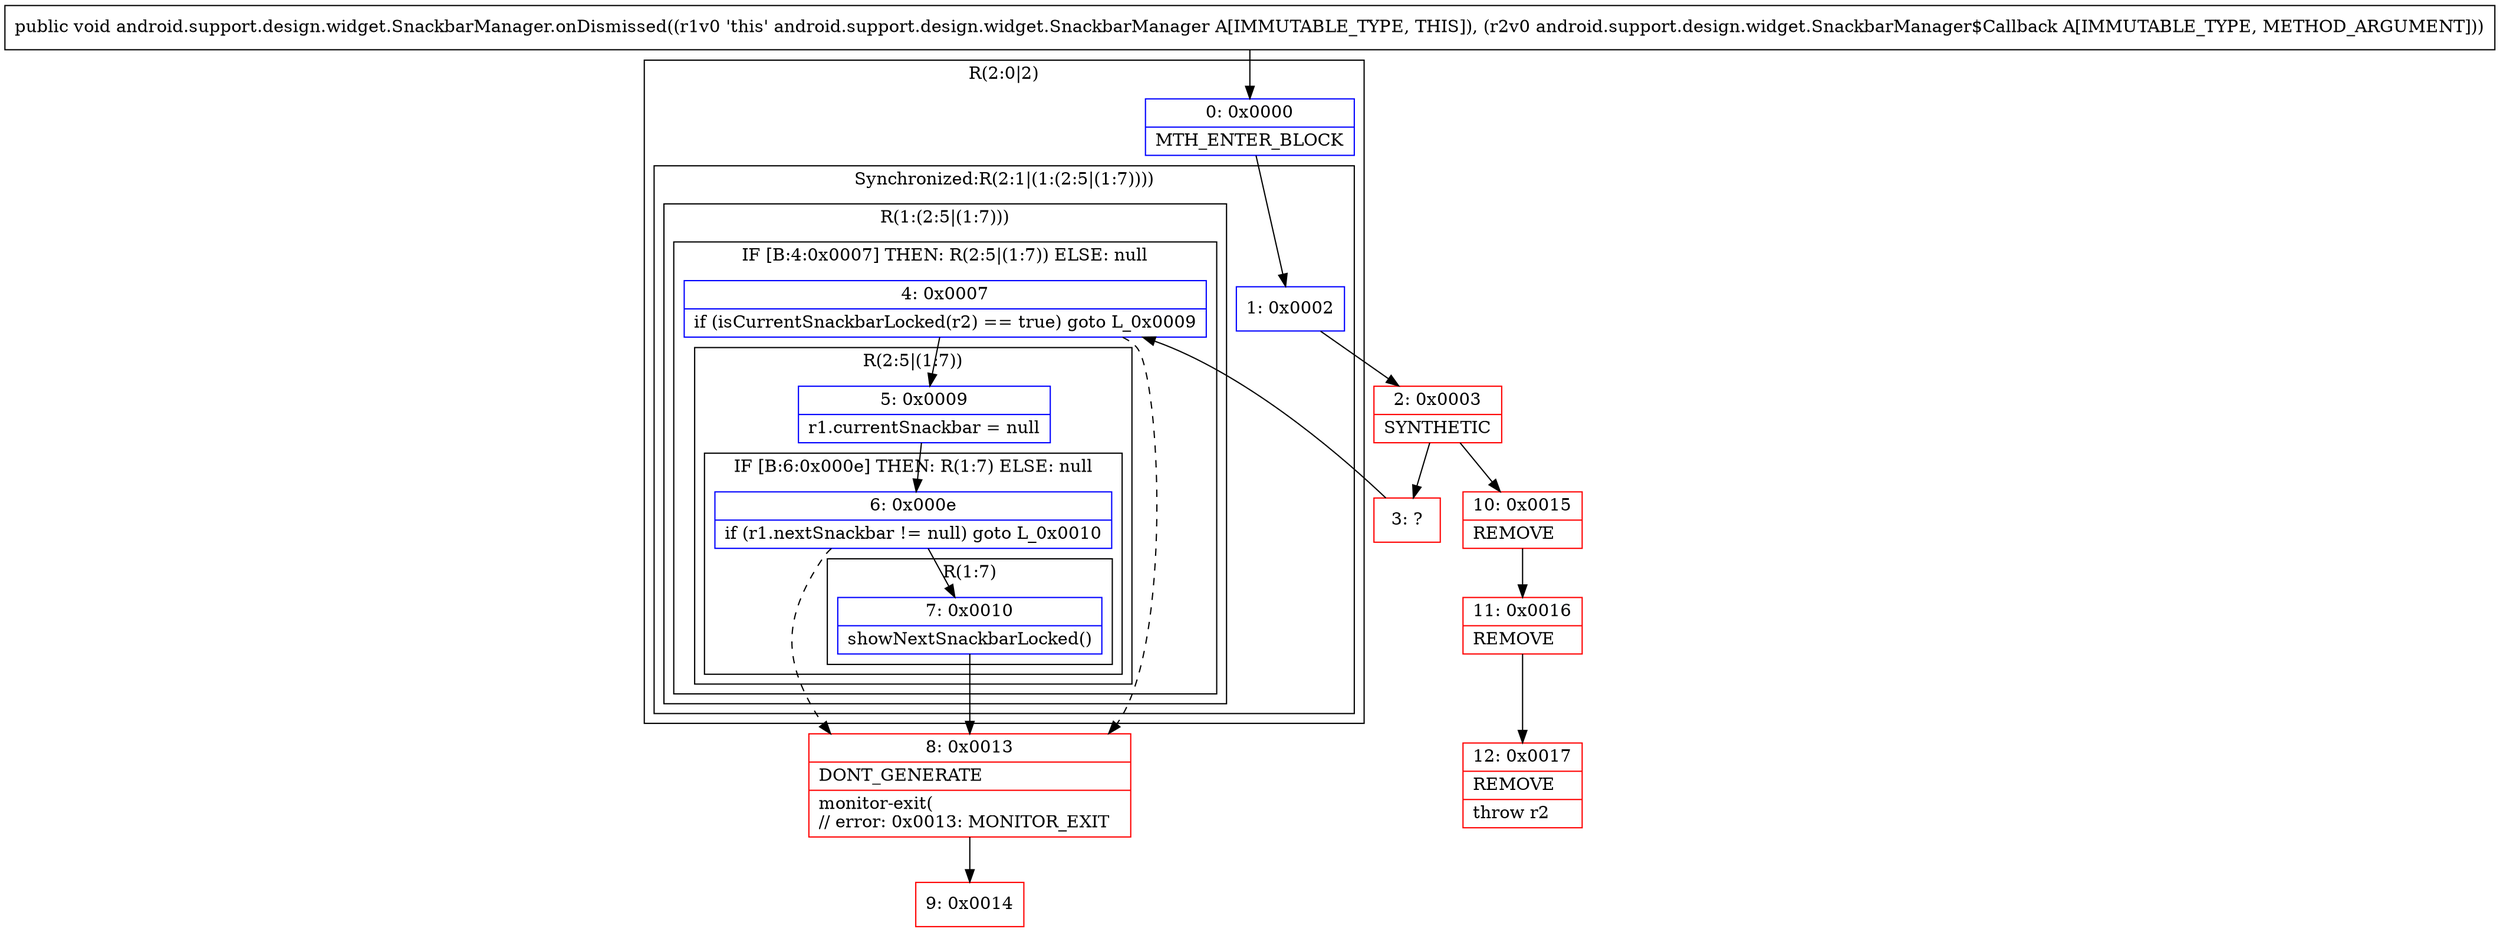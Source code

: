 digraph "CFG forandroid.support.design.widget.SnackbarManager.onDismissed(Landroid\/support\/design\/widget\/SnackbarManager$Callback;)V" {
subgraph cluster_Region_253356064 {
label = "R(2:0|2)";
node [shape=record,color=blue];
Node_0 [shape=record,label="{0\:\ 0x0000|MTH_ENTER_BLOCK\l}"];
subgraph cluster_SynchronizedRegion_1259302231 {
label = "Synchronized:R(2:1|(1:(2:5|(1:7))))";
node [shape=record,color=blue];
Node_1 [shape=record,label="{1\:\ 0x0002}"];
subgraph cluster_Region_1441824764 {
label = "R(1:(2:5|(1:7)))";
node [shape=record,color=blue];
subgraph cluster_IfRegion_1286435835 {
label = "IF [B:4:0x0007] THEN: R(2:5|(1:7)) ELSE: null";
node [shape=record,color=blue];
Node_4 [shape=record,label="{4\:\ 0x0007|if (isCurrentSnackbarLocked(r2) == true) goto L_0x0009\l}"];
subgraph cluster_Region_204855974 {
label = "R(2:5|(1:7))";
node [shape=record,color=blue];
Node_5 [shape=record,label="{5\:\ 0x0009|r1.currentSnackbar = null\l}"];
subgraph cluster_IfRegion_1021340578 {
label = "IF [B:6:0x000e] THEN: R(1:7) ELSE: null";
node [shape=record,color=blue];
Node_6 [shape=record,label="{6\:\ 0x000e|if (r1.nextSnackbar != null) goto L_0x0010\l}"];
subgraph cluster_Region_1782180957 {
label = "R(1:7)";
node [shape=record,color=blue];
Node_7 [shape=record,label="{7\:\ 0x0010|showNextSnackbarLocked()\l}"];
}
}
}
}
}
}
}
Node_2 [shape=record,color=red,label="{2\:\ 0x0003|SYNTHETIC\l}"];
Node_3 [shape=record,color=red,label="{3\:\ ?}"];
Node_8 [shape=record,color=red,label="{8\:\ 0x0013|DONT_GENERATE\l|monitor\-exit(\l\/\/ error: 0x0013: MONITOR_EXIT  \l}"];
Node_9 [shape=record,color=red,label="{9\:\ 0x0014}"];
Node_10 [shape=record,color=red,label="{10\:\ 0x0015|REMOVE\l}"];
Node_11 [shape=record,color=red,label="{11\:\ 0x0016|REMOVE\l}"];
Node_12 [shape=record,color=red,label="{12\:\ 0x0017|REMOVE\l|throw r2\l}"];
MethodNode[shape=record,label="{public void android.support.design.widget.SnackbarManager.onDismissed((r1v0 'this' android.support.design.widget.SnackbarManager A[IMMUTABLE_TYPE, THIS]), (r2v0 android.support.design.widget.SnackbarManager$Callback A[IMMUTABLE_TYPE, METHOD_ARGUMENT])) }"];
MethodNode -> Node_0;
Node_0 -> Node_1;
Node_1 -> Node_2;
Node_4 -> Node_5;
Node_4 -> Node_8[style=dashed];
Node_5 -> Node_6;
Node_6 -> Node_7;
Node_6 -> Node_8[style=dashed];
Node_7 -> Node_8;
Node_2 -> Node_3;
Node_2 -> Node_10;
Node_3 -> Node_4;
Node_8 -> Node_9;
Node_10 -> Node_11;
Node_11 -> Node_12;
}

